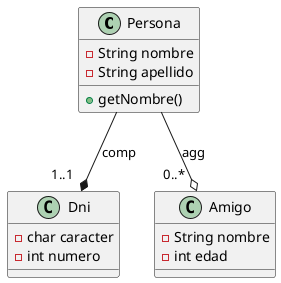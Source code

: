 @startuml

class Persona {
    -  String nombre
    - String apellido
    + getNombre()
}

Persona --* "1..1   " Dni : comp

class Dni {
    - char caracter
    - int numero
    }

Persona --o "0..*  "Amigo : agg

class Amigo {
    - String nombre
    - int edad
}

@enduml